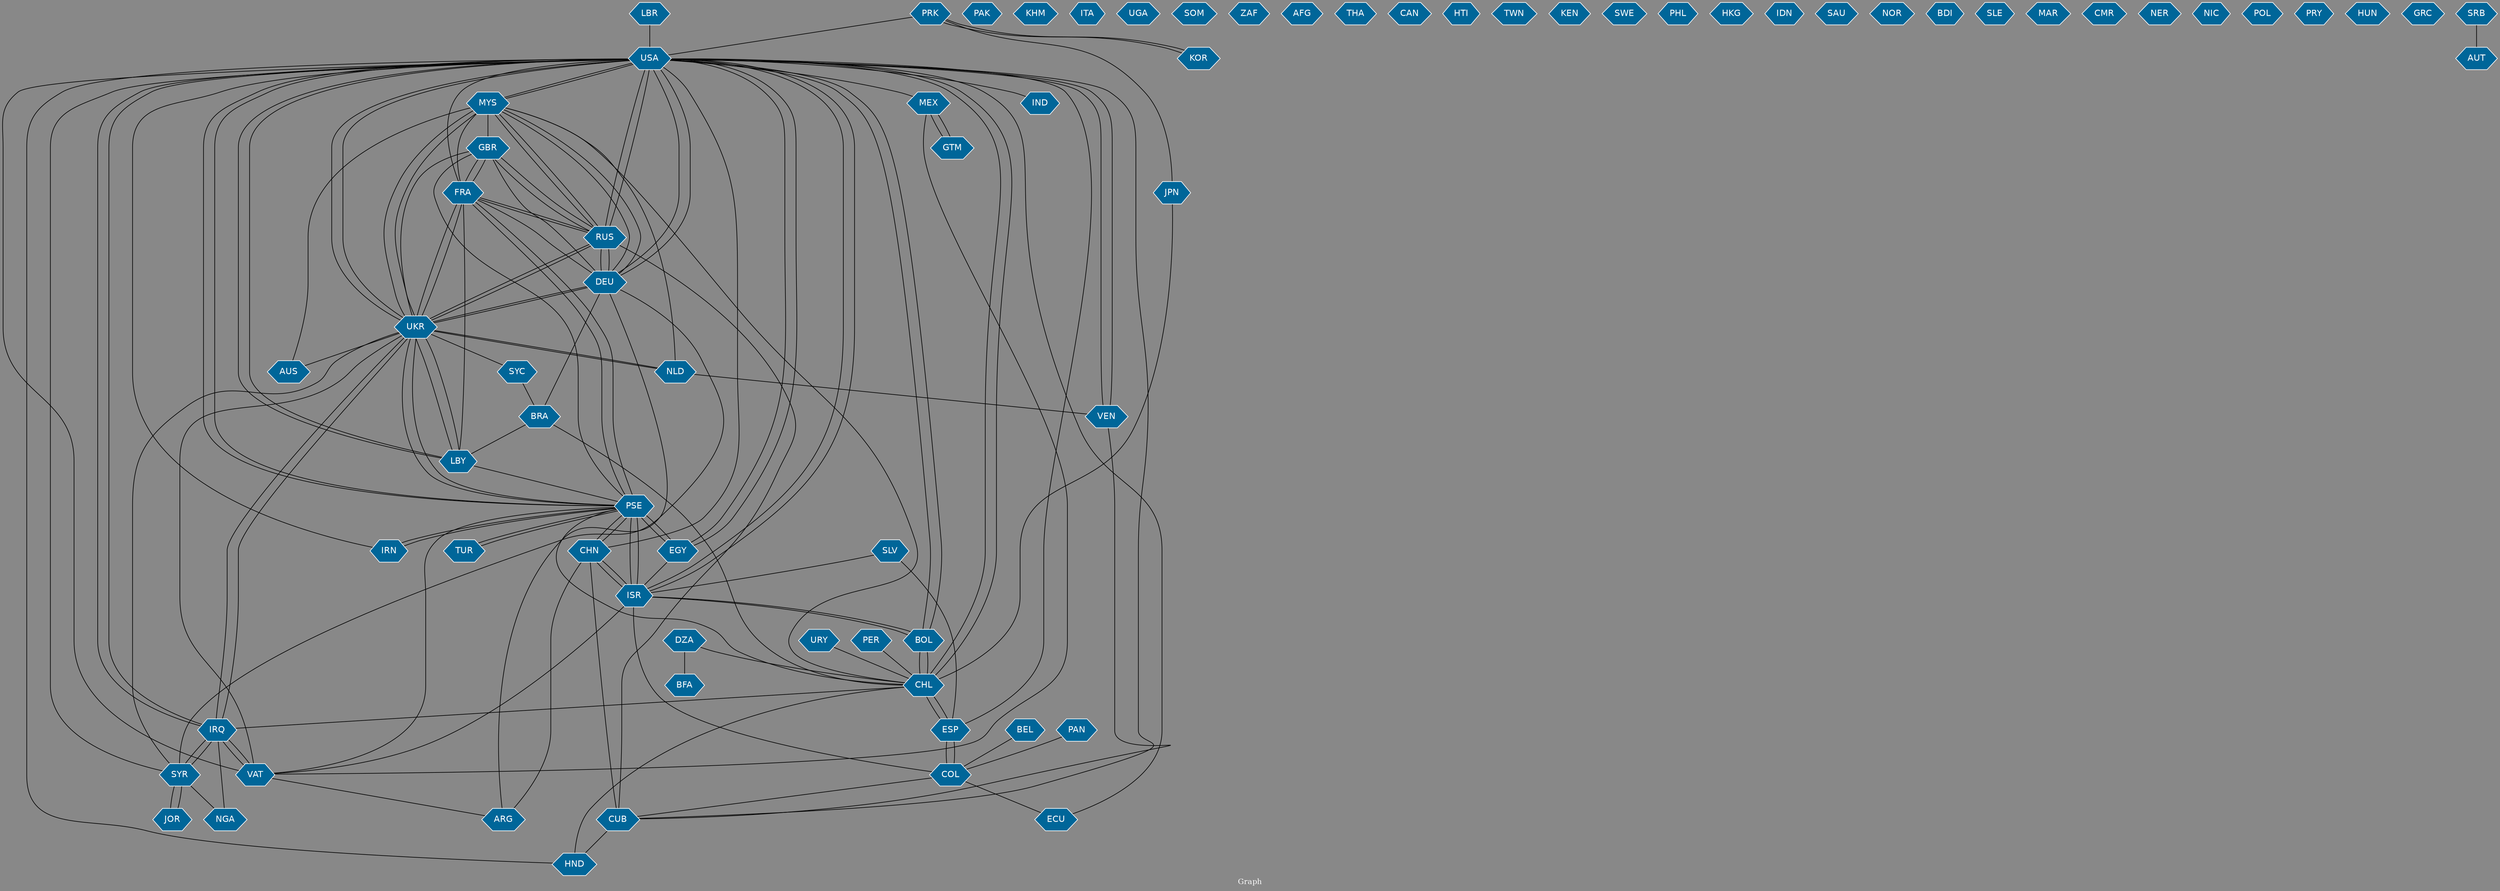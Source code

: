 // Countries together in item graph
graph {
	graph [bgcolor="#888888" fontcolor=white fontsize=12 label="Graph" outputorder=edgesfirst overlap=prism]
	node [color=white fillcolor="#006699" fontcolor=white fontname=Helvetica shape=hexagon style=filled]
	edge [arrowhead=open color=black fontcolor=white fontname=Courier fontsize=12]
		USA [label=USA]
		FRA [label=FRA]
		MYS [label=MYS]
		UKR [label=UKR]
		PSE [label=PSE]
		ISR [label=ISR]
		PAK [label=PAK]
		ESP [label=ESP]
		IRQ [label=IRQ]
		COL [label=COL]
		KHM [label=KHM]
		ITA [label=ITA]
		UGA [label=UGA]
		DEU [label=DEU]
		BOL [label=BOL]
		CHL [label=CHL]
		NLD [label=NLD]
		NGA [label=NGA]
		LBY [label=LBY]
		TUR [label=TUR]
		SYR [label=SYR]
		LBR [label=LBR]
		EGY [label=EGY]
		VAT [label=VAT]
		IND [label=IND]
		RUS [label=RUS]
		PRK [label=PRK]
		BRA [label=BRA]
		GBR [label=GBR]
		SOM [label=SOM]
		VEN [label=VEN]
		ZAF [label=ZAF]
		CUB [label=CUB]
		HND [label=HND]
		AFG [label=AFG]
		THA [label=THA]
		CAN [label=CAN]
		URY [label=URY]
		ARG [label=ARG]
		HTI [label=HTI]
		MEX [label=MEX]
		TWN [label=TWN]
		KEN [label=KEN]
		SWE [label=SWE]
		GTM [label=GTM]
		CHN [label=CHN]
		PHL [label=PHL]
		HKG [label=HKG]
		AUS [label=AUS]
		PAN [label=PAN]
		IDN [label=IDN]
		SYC [label=SYC]
		SAU [label=SAU]
		JOR [label=JOR]
		KOR [label=KOR]
		IRN [label=IRN]
		NOR [label=NOR]
		BDI [label=BDI]
		SLV [label=SLV]
		PER [label=PER]
		SLE [label=SLE]
		MAR [label=MAR]
		JPN [label=JPN]
		CMR [label=CMR]
		DZA [label=DZA]
		NER [label=NER]
		NIC [label=NIC]
		POL [label=POL]
		ECU [label=ECU]
		BFA [label=BFA]
		PRY [label=PRY]
		HUN [label=HUN]
		GRC [label=GRC]
		BEL [label=BEL]
		SRB [label=SRB]
		AUT [label=AUT]
			COL -- ESP [weight=1]
			UKR -- FRA [weight=2]
			VEN -- USA [weight=1]
			VAT -- ARG [weight=1]
			USA -- VAT [weight=1]
			COL -- ECU [weight=1]
			ARG -- DEU [weight=1]
			SRB -- AUT [weight=1]
			SYR -- IRQ [weight=2]
			MYS -- USA [weight=2]
			MYS -- RUS [weight=7]
			UKR -- AUS [weight=1]
			SYR -- DEU [weight=1]
			DEU -- GBR [weight=1]
			UKR -- NLD [weight=2]
			USA -- LBY [weight=1]
			PSE -- VAT [weight=1]
			FRA -- GBR [weight=1]
			RUS -- DEU [weight=5]
			LBR -- USA [weight=1]
			LBY -- USA [weight=2]
			CHN -- ISR [weight=1]
			DZA -- CHL [weight=2]
			JOR -- SYR [weight=1]
			RUS -- MYS [weight=2]
			PSE -- GBR [weight=1]
			PRK -- USA [weight=3]
			NLD -- MYS [weight=3]
			USA -- UKR [weight=8]
			USA -- IRN [weight=2]
			RUS -- CUB [weight=1]
			PSE -- CHN [weight=1]
			UKR -- MYS [weight=11]
			SLV -- ISR [weight=1]
			CHL -- PSE [weight=1]
			ISR -- CHN [weight=1]
			KOR -- PRK [weight=1]
			DEU -- RUS [weight=1]
			COL -- CUB [weight=1]
			TUR -- PSE [weight=1]
			MYS -- GBR [weight=2]
			USA -- CHL [weight=1]
			EGY -- PSE [weight=4]
			CHN -- ARG [weight=1]
			LBY -- UKR [weight=1]
			EGY -- ISR [weight=3]
			SLV -- ESP [weight=1]
			FRA -- LBY [weight=1]
			PER -- CHL [weight=2]
			CHN -- PSE [weight=1]
			NLD -- UKR [weight=2]
			USA -- IRQ [weight=1]
			EGY -- USA [weight=1]
			PSE -- EGY [weight=2]
			IRQ -- UKR [weight=1]
			CHL -- ESP [weight=1]
			CHL -- HND [weight=2]
			USA -- RUS [weight=13]
			IRQ -- SYR [weight=3]
			PSE -- ISR [weight=41]
			ISR -- USA [weight=9]
			USA -- HND [weight=1]
			MYS -- FRA [weight=1]
			UKR -- USA [weight=9]
			USA -- ESP [weight=1]
			DEU -- MYS [weight=1]
			MYS -- UKR [weight=10]
			IRN -- PSE [weight=1]
			PSE -- USA [weight=2]
			CUB -- HND [weight=1]
			CHN -- CUB [weight=3]
			FRA -- USA [weight=1]
			DEU -- FRA [weight=3]
			PSE -- FRA [weight=1]
			ISR -- PSE [weight=43]
			USA -- MYS [weight=7]
			BRA -- LBY [weight=1]
			CUB -- USA [weight=1]
			SYC -- BRA [weight=1]
			CHL -- IRQ [weight=1]
			UKR -- DEU [weight=2]
			SYR -- NGA [weight=1]
			USA -- ECU [weight=1]
			BEL -- COL [weight=1]
			JPN -- CHL [weight=1]
			GBR -- FRA [weight=1]
			VAT -- IRQ [weight=1]
			UKR -- PSE [weight=1]
			SYR -- JOR [weight=1]
			URY -- CHL [weight=1]
			BOL -- ISR [weight=1]
			MEX -- GTM [weight=1]
			COL -- ISR [weight=1]
			IRQ -- NGA [weight=1]
			UKR -- IRQ [weight=1]
			USA -- MEX [weight=1]
			PAN -- COL [weight=1]
			PRK -- KOR [weight=1]
			RUS -- UKR [weight=20]
			BOL -- CHL [weight=7]
			GTM -- MEX [weight=2]
			FRA -- RUS [weight=1]
			SYR -- UKR [weight=1]
			FRA -- PSE [weight=2]
			GBR -- RUS [weight=1]
			ESP -- COL [weight=1]
			USA -- PSE [weight=15]
			NLD -- VEN [weight=1]
			CHL -- BOL [weight=7]
			MEX -- VAT [weight=1]
			USA -- BOL [weight=1]
			USA -- DEU [weight=4]
			VEN -- CUB [weight=1]
			VAT -- ISR [weight=1]
			USA -- ISR [weight=11]
			SYR -- USA [weight=1]
			DEU -- UKR [weight=2]
			ESP -- CHL [weight=1]
			UKR -- RUS [weight=12]
			PSE -- TUR [weight=1]
			CHL -- USA [weight=1]
			USA -- EGY [weight=1]
			RUS -- FRA [weight=3]
			CHL -- MYS [weight=1]
			IRQ -- USA [weight=3]
			BRA -- CHL [weight=1]
			USA -- IND [weight=1]
			UKR -- LBY [weight=1]
			DZA -- BFA [weight=1]
			BOL -- USA [weight=2]
			GBR -- UKR [weight=1]
			ISR -- BOL [weight=1]
			RUS -- USA [weight=4]
			DEU -- USA [weight=4]
			USA -- VEN [weight=3]
			RUS -- GBR [weight=1]
			UKR -- VAT [weight=2]
			UKR -- SYC [weight=1]
			USA -- CHN [weight=1]
			PSE -- IRN [weight=3]
			PSE -- UKR [weight=1]
			MYS -- DEU [weight=1]
			PRK -- JPN [weight=1]
			FRA -- UKR [weight=1]
			IRQ -- VAT [weight=2]
			LBY -- PSE [weight=2]
			BRA -- DEU [weight=2]
			AUS -- MYS [weight=2]
}